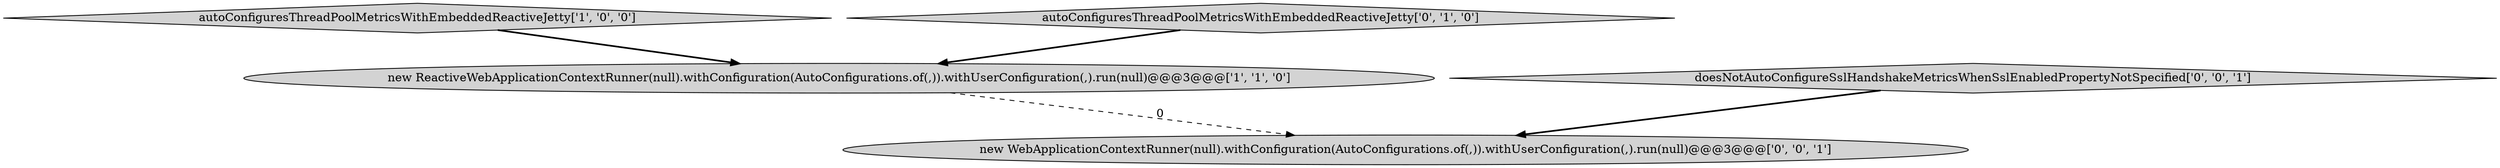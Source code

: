 digraph {
0 [style = filled, label = "autoConfiguresThreadPoolMetricsWithEmbeddedReactiveJetty['1', '0', '0']", fillcolor = lightgray, shape = diamond image = "AAA0AAABBB1BBB"];
2 [style = filled, label = "autoConfiguresThreadPoolMetricsWithEmbeddedReactiveJetty['0', '1', '0']", fillcolor = lightgray, shape = diamond image = "AAA0AAABBB2BBB"];
3 [style = filled, label = "new WebApplicationContextRunner(null).withConfiguration(AutoConfigurations.of(,)).withUserConfiguration(,).run(null)@@@3@@@['0', '0', '1']", fillcolor = lightgray, shape = ellipse image = "AAA0AAABBB3BBB"];
4 [style = filled, label = "doesNotAutoConfigureSslHandshakeMetricsWhenSslEnabledPropertyNotSpecified['0', '0', '1']", fillcolor = lightgray, shape = diamond image = "AAA0AAABBB3BBB"];
1 [style = filled, label = "new ReactiveWebApplicationContextRunner(null).withConfiguration(AutoConfigurations.of(,)).withUserConfiguration(,).run(null)@@@3@@@['1', '1', '0']", fillcolor = lightgray, shape = ellipse image = "AAA0AAABBB1BBB"];
1->3 [style = dashed, label="0"];
4->3 [style = bold, label=""];
2->1 [style = bold, label=""];
0->1 [style = bold, label=""];
}
